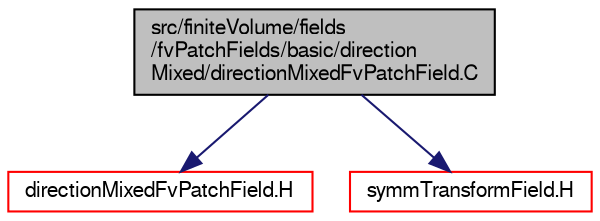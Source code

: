 digraph "src/finiteVolume/fields/fvPatchFields/basic/directionMixed/directionMixedFvPatchField.C"
{
  bgcolor="transparent";
  edge [fontname="FreeSans",fontsize="10",labelfontname="FreeSans",labelfontsize="10"];
  node [fontname="FreeSans",fontsize="10",shape=record];
  Node0 [label="src/finiteVolume/fields\l/fvPatchFields/basic/direction\lMixed/directionMixedFvPatchField.C",height=0.2,width=0.4,color="black", fillcolor="grey75", style="filled", fontcolor="black"];
  Node0 -> Node1 [color="midnightblue",fontsize="10",style="solid",fontname="FreeSans"];
  Node1 [label="directionMixedFvPatchField.H",height=0.2,width=0.4,color="red",URL="$a01448.html"];
  Node0 -> Node189 [color="midnightblue",fontsize="10",style="solid",fontname="FreeSans"];
  Node189 [label="symmTransformField.H",height=0.2,width=0.4,color="red",URL="$a09710.html"];
}

